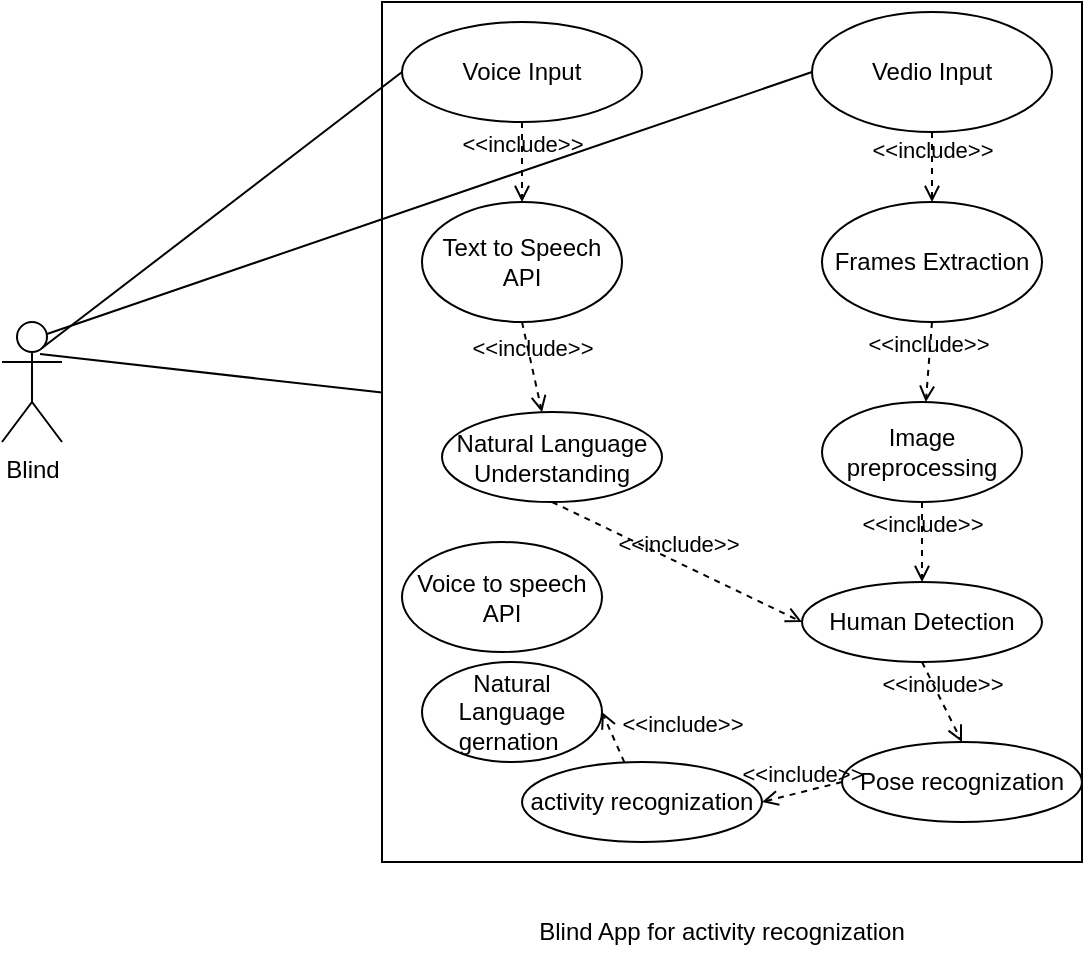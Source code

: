 <mxfile version="20.8.17" type="github">
  <diagram name="Page-1" id="c4acf3e9-155e-7222-9cf6-157b1a14988f">
    <mxGraphModel dx="806" dy="495" grid="1" gridSize="10" guides="1" tooltips="1" connect="1" arrows="1" fold="1" page="1" pageScale="1" pageWidth="850" pageHeight="1100" background="none" math="0" shadow="0">
      <root>
        <mxCell id="0" />
        <mxCell id="1" parent="0" />
        <mxCell id="MUdtubms9sKat610m0NK-1" value="Blind" style="shape=umlActor;verticalLabelPosition=bottom;verticalAlign=top;html=1;" parent="1" vertex="1">
          <mxGeometry x="80" y="180" width="30" height="60" as="geometry" />
        </mxCell>
        <mxCell id="oqH2r3hoesfP-rXsv06T-1" value="" style="rounded=0;whiteSpace=wrap;html=1;" parent="1" vertex="1">
          <mxGeometry x="270" y="20" width="350" height="430" as="geometry" />
        </mxCell>
        <mxCell id="oqH2r3hoesfP-rXsv06T-2" value="Voice Input&lt;br&gt;" style="ellipse;whiteSpace=wrap;html=1;" parent="1" vertex="1">
          <mxGeometry x="280" y="30" width="120" height="50" as="geometry" />
        </mxCell>
        <mxCell id="oqH2r3hoesfP-rXsv06T-5" value="Human Detection" style="ellipse;whiteSpace=wrap;html=1;" parent="1" vertex="1">
          <mxGeometry x="480" y="310" width="120" height="40" as="geometry" />
        </mxCell>
        <mxCell id="oqH2r3hoesfP-rXsv06T-7" value="Pose recognization" style="ellipse;whiteSpace=wrap;html=1;" parent="1" vertex="1">
          <mxGeometry x="500" y="390" width="120" height="40" as="geometry" />
        </mxCell>
        <mxCell id="oqH2r3hoesfP-rXsv06T-9" value="activity recognization" style="ellipse;whiteSpace=wrap;html=1;" parent="1" vertex="1">
          <mxGeometry x="340" y="400" width="120" height="40" as="geometry" />
        </mxCell>
        <mxCell id="oqH2r3hoesfP-rXsv06T-25" value="" style="endArrow=none;html=1;rounded=0;exitX=0.667;exitY=0.217;exitDx=0;exitDy=0;exitPerimeter=0;entryX=0;entryY=0.5;entryDx=0;entryDy=0;" parent="1" source="MUdtubms9sKat610m0NK-1" target="oqH2r3hoesfP-rXsv06T-2" edge="1">
          <mxGeometry width="50" height="50" relative="1" as="geometry">
            <mxPoint x="400" y="240" as="sourcePoint" />
            <mxPoint x="450" y="190" as="targetPoint" />
          </mxGeometry>
        </mxCell>
        <mxCell id="oqH2r3hoesfP-rXsv06T-26" value="" style="endArrow=none;html=1;rounded=0;exitX=0.633;exitY=0.267;exitDx=0;exitDy=0;exitPerimeter=0;" parent="1" source="MUdtubms9sKat610m0NK-1" target="oqH2r3hoesfP-rXsv06T-1" edge="1">
          <mxGeometry width="50" height="50" relative="1" as="geometry">
            <mxPoint x="400" y="240" as="sourcePoint" />
            <mxPoint x="450" y="190" as="targetPoint" />
          </mxGeometry>
        </mxCell>
        <mxCell id="5HGqPdkZUGQOOS4ODPPs-8" value="Blind App for activity recognization" style="text;html=1;strokeColor=none;fillColor=none;align=center;verticalAlign=middle;whiteSpace=wrap;rounded=0;" parent="1" vertex="1">
          <mxGeometry x="320" y="470" width="240" height="30" as="geometry" />
        </mxCell>
        <mxCell id="Fp-pKQvzpCtLGCdYh4g_-1" value="Vedio Input" style="ellipse;whiteSpace=wrap;html=1;" parent="1" vertex="1">
          <mxGeometry x="485" y="25" width="120" height="60" as="geometry" />
        </mxCell>
        <mxCell id="Fp-pKQvzpCtLGCdYh4g_-3" value="" style="endArrow=none;html=1;rounded=0;exitX=0.75;exitY=0.1;exitDx=0;exitDy=0;exitPerimeter=0;entryX=0;entryY=0.5;entryDx=0;entryDy=0;" parent="1" source="MUdtubms9sKat610m0NK-1" target="Fp-pKQvzpCtLGCdYh4g_-1" edge="1">
          <mxGeometry width="50" height="50" relative="1" as="geometry">
            <mxPoint x="400" y="290" as="sourcePoint" />
            <mxPoint x="450" y="240" as="targetPoint" />
          </mxGeometry>
        </mxCell>
        <mxCell id="Fp-pKQvzpCtLGCdYh4g_-9" value="Text to Speech API" style="ellipse;whiteSpace=wrap;html=1;" parent="1" vertex="1">
          <mxGeometry x="290" y="120" width="100" height="60" as="geometry" />
        </mxCell>
        <mxCell id="_L6sqoVfj-dottWTr9gs-1" value="&amp;lt;&amp;lt;include&amp;gt;&amp;gt;" style="html=1;verticalAlign=bottom;labelBackgroundColor=none;endArrow=open;endFill=0;dashed=1;rounded=0;exitX=0.5;exitY=1;exitDx=0;exitDy=0;" edge="1" parent="1" source="oqH2r3hoesfP-rXsv06T-2" target="Fp-pKQvzpCtLGCdYh4g_-9">
          <mxGeometry width="160" relative="1" as="geometry">
            <mxPoint x="330" y="260" as="sourcePoint" />
            <mxPoint x="490" y="260" as="targetPoint" />
          </mxGeometry>
        </mxCell>
        <mxCell id="_L6sqoVfj-dottWTr9gs-2" value="Natural Language Understanding" style="ellipse;whiteSpace=wrap;html=1;" vertex="1" parent="1">
          <mxGeometry x="300" y="225" width="110" height="45" as="geometry" />
        </mxCell>
        <mxCell id="_L6sqoVfj-dottWTr9gs-3" value="&amp;lt;&amp;lt;include&amp;gt;&amp;gt;" style="html=1;verticalAlign=bottom;labelBackgroundColor=none;endArrow=open;endFill=0;dashed=1;rounded=0;exitX=0.5;exitY=1;exitDx=0;exitDy=0;" edge="1" parent="1" source="Fp-pKQvzpCtLGCdYh4g_-9" target="_L6sqoVfj-dottWTr9gs-2">
          <mxGeometry width="160" relative="1" as="geometry">
            <mxPoint x="330" y="260" as="sourcePoint" />
            <mxPoint x="490" y="260" as="targetPoint" />
          </mxGeometry>
        </mxCell>
        <mxCell id="_L6sqoVfj-dottWTr9gs-4" value="Frames Extraction" style="ellipse;whiteSpace=wrap;html=1;" vertex="1" parent="1">
          <mxGeometry x="490" y="120" width="110" height="60" as="geometry" />
        </mxCell>
        <mxCell id="_L6sqoVfj-dottWTr9gs-7" style="edgeStyle=orthogonalEdgeStyle;rounded=0;orthogonalLoop=1;jettySize=auto;html=1;exitX=0.5;exitY=1;exitDx=0;exitDy=0;" edge="1" parent="1" source="oqH2r3hoesfP-rXsv06T-5" target="oqH2r3hoesfP-rXsv06T-5">
          <mxGeometry relative="1" as="geometry" />
        </mxCell>
        <mxCell id="_L6sqoVfj-dottWTr9gs-9" value="&amp;lt;&amp;lt;include&amp;gt;&amp;gt;" style="html=1;verticalAlign=bottom;labelBackgroundColor=none;endArrow=open;endFill=0;dashed=1;rounded=0;exitX=0.5;exitY=1;exitDx=0;exitDy=0;" edge="1" parent="1" source="Fp-pKQvzpCtLGCdYh4g_-1" target="_L6sqoVfj-dottWTr9gs-4">
          <mxGeometry width="160" relative="1" as="geometry">
            <mxPoint x="340" y="260" as="sourcePoint" />
            <mxPoint x="500" y="260" as="targetPoint" />
          </mxGeometry>
        </mxCell>
        <mxCell id="_L6sqoVfj-dottWTr9gs-12" value="Image preprocessing" style="ellipse;whiteSpace=wrap;html=1;" vertex="1" parent="1">
          <mxGeometry x="490" y="220" width="100" height="50" as="geometry" />
        </mxCell>
        <mxCell id="_L6sqoVfj-dottWTr9gs-14" value="&amp;lt;&amp;lt;include&amp;gt;&amp;gt;" style="html=1;verticalAlign=bottom;labelBackgroundColor=none;endArrow=open;endFill=0;dashed=1;rounded=0;exitX=0.5;exitY=1;exitDx=0;exitDy=0;" edge="1" parent="1" source="_L6sqoVfj-dottWTr9gs-4" target="_L6sqoVfj-dottWTr9gs-12">
          <mxGeometry width="160" relative="1" as="geometry">
            <mxPoint x="230" y="250" as="sourcePoint" />
            <mxPoint x="390" y="250" as="targetPoint" />
          </mxGeometry>
        </mxCell>
        <mxCell id="_L6sqoVfj-dottWTr9gs-17" value="&amp;lt;&amp;lt;include&amp;gt;&amp;gt;" style="html=1;verticalAlign=bottom;labelBackgroundColor=none;endArrow=open;endFill=0;dashed=1;rounded=0;exitX=0.5;exitY=1;exitDx=0;exitDy=0;entryX=0;entryY=0.5;entryDx=0;entryDy=0;" edge="1" parent="1" source="_L6sqoVfj-dottWTr9gs-2" target="oqH2r3hoesfP-rXsv06T-5">
          <mxGeometry width="160" relative="1" as="geometry">
            <mxPoint x="230" y="250" as="sourcePoint" />
            <mxPoint x="390" y="250" as="targetPoint" />
          </mxGeometry>
        </mxCell>
        <mxCell id="_L6sqoVfj-dottWTr9gs-18" value="&amp;lt;&amp;lt;include&amp;gt;&amp;gt;" style="html=1;verticalAlign=bottom;labelBackgroundColor=none;endArrow=open;endFill=0;dashed=1;rounded=0;" edge="1" parent="1" source="_L6sqoVfj-dottWTr9gs-12" target="oqH2r3hoesfP-rXsv06T-5">
          <mxGeometry width="160" relative="1" as="geometry">
            <mxPoint x="230" y="250" as="sourcePoint" />
            <mxPoint x="390" y="250" as="targetPoint" />
          </mxGeometry>
        </mxCell>
        <mxCell id="_L6sqoVfj-dottWTr9gs-19" value="&amp;lt;&amp;lt;include&amp;gt;&amp;gt;" style="html=1;verticalAlign=bottom;labelBackgroundColor=none;endArrow=open;endFill=0;dashed=1;rounded=0;exitX=0.5;exitY=1;exitDx=0;exitDy=0;entryX=0.5;entryY=0;entryDx=0;entryDy=0;" edge="1" parent="1" source="oqH2r3hoesfP-rXsv06T-5" target="oqH2r3hoesfP-rXsv06T-7">
          <mxGeometry width="160" relative="1" as="geometry">
            <mxPoint x="230" y="250" as="sourcePoint" />
            <mxPoint x="390" y="250" as="targetPoint" />
          </mxGeometry>
        </mxCell>
        <mxCell id="_L6sqoVfj-dottWTr9gs-20" value="&amp;lt;&amp;lt;include&amp;gt;&amp;gt;" style="html=1;verticalAlign=bottom;labelBackgroundColor=none;endArrow=open;endFill=0;dashed=1;rounded=0;exitX=0;exitY=0.5;exitDx=0;exitDy=0;entryX=1;entryY=0.5;entryDx=0;entryDy=0;" edge="1" parent="1" source="oqH2r3hoesfP-rXsv06T-7" target="oqH2r3hoesfP-rXsv06T-9">
          <mxGeometry width="160" relative="1" as="geometry">
            <mxPoint x="230" y="250" as="sourcePoint" />
            <mxPoint x="390" y="250" as="targetPoint" />
          </mxGeometry>
        </mxCell>
        <mxCell id="_L6sqoVfj-dottWTr9gs-21" value="Natural Language gernation&amp;nbsp;" style="ellipse;whiteSpace=wrap;html=1;" vertex="1" parent="1">
          <mxGeometry x="290" y="350" width="90" height="50" as="geometry" />
        </mxCell>
        <mxCell id="_L6sqoVfj-dottWTr9gs-23" value="&amp;lt;&amp;lt;include&amp;gt;&amp;gt;" style="html=1;verticalAlign=bottom;labelBackgroundColor=none;endArrow=open;endFill=0;dashed=1;rounded=0;entryX=1;entryY=0.5;entryDx=0;entryDy=0;" edge="1" parent="1" source="oqH2r3hoesfP-rXsv06T-9" target="_L6sqoVfj-dottWTr9gs-21">
          <mxGeometry x="-1" y="-31" width="160" relative="1" as="geometry">
            <mxPoint x="230" y="220" as="sourcePoint" />
            <mxPoint x="390" y="220" as="targetPoint" />
            <mxPoint y="2" as="offset" />
          </mxGeometry>
        </mxCell>
        <mxCell id="_L6sqoVfj-dottWTr9gs-24" value="Voice to speech API" style="ellipse;whiteSpace=wrap;html=1;" vertex="1" parent="1">
          <mxGeometry x="280" y="290" width="100" height="55" as="geometry" />
        </mxCell>
      </root>
    </mxGraphModel>
  </diagram>
</mxfile>
